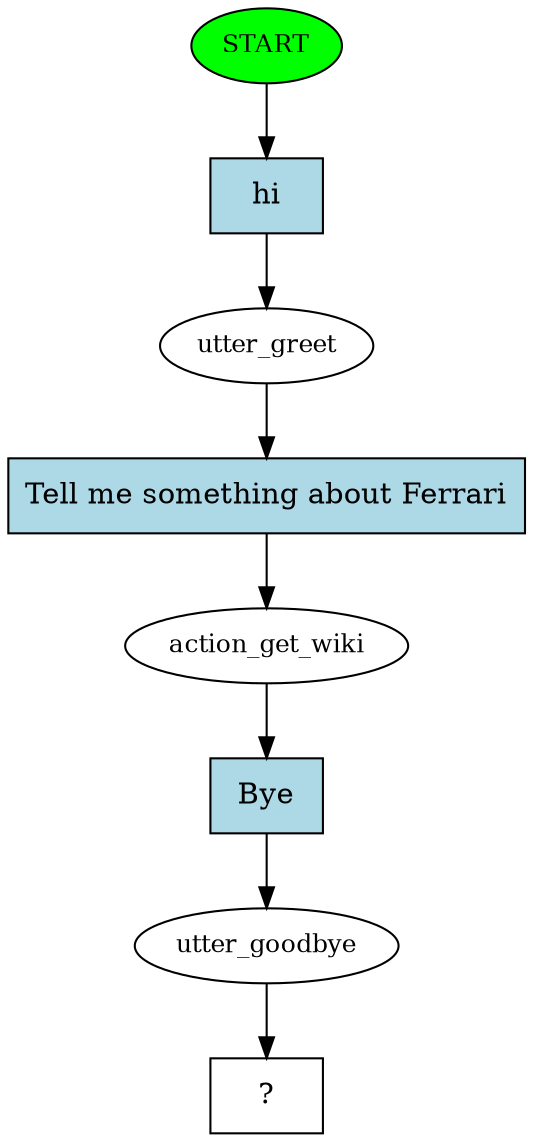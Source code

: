 digraph  {
0 [class="start active", fillcolor=green, fontsize=12, label=START, style=filled];
1 [class=active, fontsize=12, label=utter_greet];
2 [class=active, fontsize=12, label=action_get_wiki];
3 [class=active, fontsize=12, label=utter_goodbye];
4 [class="intent dashed active", label="  ?  ", shape=rect];
5 [class="intent active", fillcolor=lightblue, label=hi, shape=rect, style=filled];
6 [class="intent active", fillcolor=lightblue, label="Tell me something about Ferrari", shape=rect, style=filled];
7 [class="intent active", fillcolor=lightblue, label=Bye, shape=rect, style=filled];
0 -> 5  [class=active, key=0];
1 -> 6  [class=active, key=0];
2 -> 7  [class=active, key=0];
3 -> 4  [class=active, key=NONE, label=""];
5 -> 1  [class=active, key=0];
6 -> 2  [class=active, key=0];
7 -> 3  [class=active, key=0];
}
